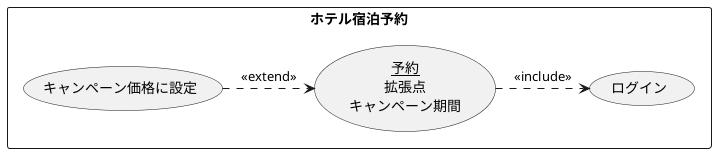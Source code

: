 @startuml ユースケース図
rectangle ホテル宿泊予約 {
usecase (<u>予約</u>\n拡張点\nキャンペーン期間) as 特別予約
usecase ログイン
usecase キャンペーン価格に設定
}
キャンペーン価格に設定 .> 特別予約 : << extend >>
特別予約 .> ログイン : << include >>
@enduml
